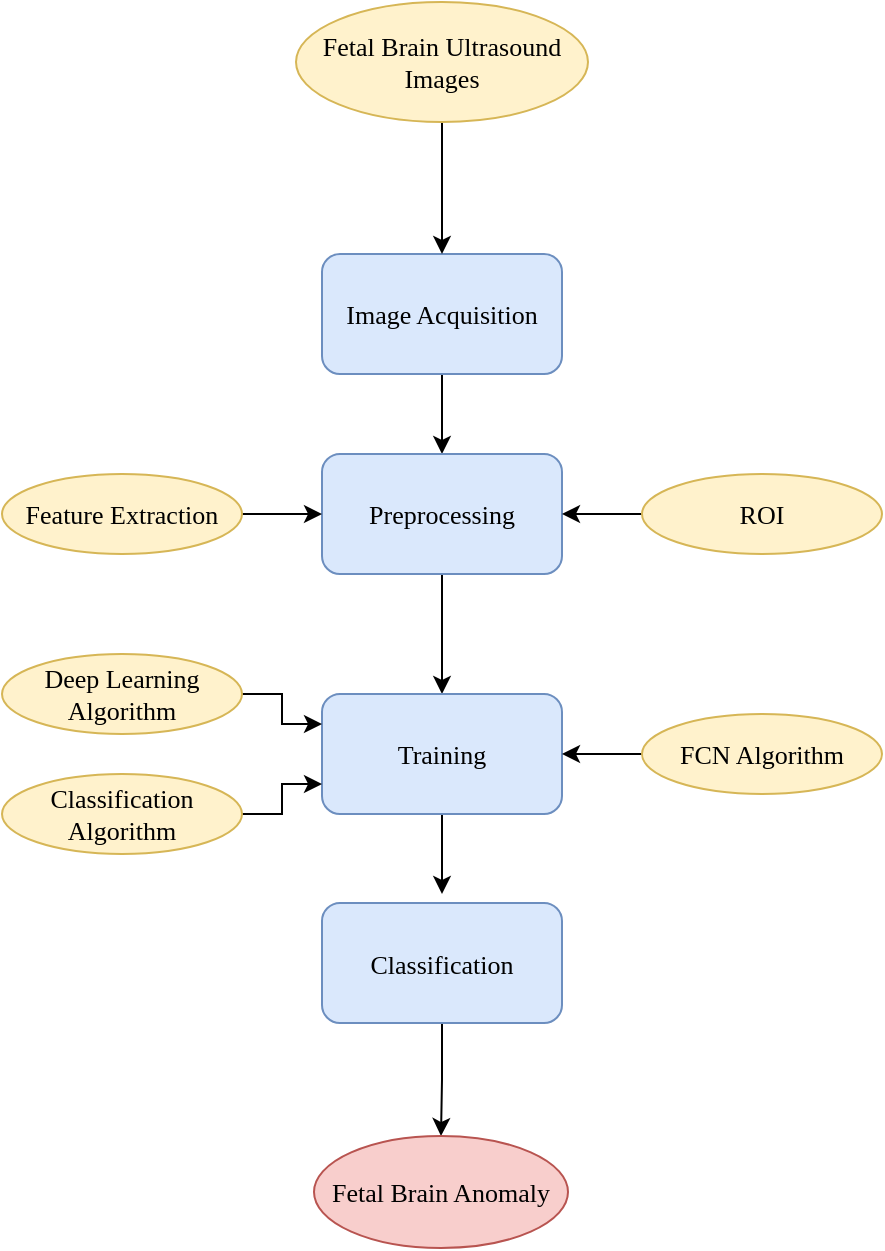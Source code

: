 <mxfile version="24.2.2" type="device">
  <diagram id="IN6Hcz5uRNF_Hfuc14o8" name="Page-1">
    <mxGraphModel dx="1266" dy="687" grid="0" gridSize="10" guides="1" tooltips="1" connect="1" arrows="1" fold="1" page="0" pageScale="1" pageWidth="827" pageHeight="1169" math="0" shadow="0">
      <root>
        <mxCell id="0" />
        <mxCell id="1" parent="0" />
        <mxCell id="CKL8vKGvX0eeEYmBVPlq-23" style="edgeStyle=orthogonalEdgeStyle;rounded=0;orthogonalLoop=1;jettySize=auto;html=1;entryX=0.5;entryY=0;entryDx=0;entryDy=0;fontFamily=Times New Roman;fontSize=13;" parent="1" source="CKL8vKGvX0eeEYmBVPlq-2" target="CKL8vKGvX0eeEYmBVPlq-3" edge="1">
          <mxGeometry relative="1" as="geometry" />
        </mxCell>
        <mxCell id="CKL8vKGvX0eeEYmBVPlq-2" value="Image Acquisition" style="rounded=1;whiteSpace=wrap;html=1;fontFamily=Times New Roman;fontSize=13;fillColor=#dae8fc;strokeColor=#6c8ebf;" parent="1" vertex="1">
          <mxGeometry x="360" y="200" width="120" height="60" as="geometry" />
        </mxCell>
        <mxCell id="CKL8vKGvX0eeEYmBVPlq-33" style="edgeStyle=orthogonalEdgeStyle;rounded=0;orthogonalLoop=1;jettySize=auto;html=1;entryX=0.5;entryY=0;entryDx=0;entryDy=0;fontFamily=Times New Roman;fontSize=13;" parent="1" source="CKL8vKGvX0eeEYmBVPlq-3" target="CKL8vKGvX0eeEYmBVPlq-4" edge="1">
          <mxGeometry relative="1" as="geometry" />
        </mxCell>
        <mxCell id="CKL8vKGvX0eeEYmBVPlq-3" value="Preprocessing" style="rounded=1;whiteSpace=wrap;html=1;fontFamily=Times New Roman;fontSize=13;fillColor=#dae8fc;strokeColor=#6c8ebf;" parent="1" vertex="1">
          <mxGeometry x="360" y="300" width="120" height="60" as="geometry" />
        </mxCell>
        <mxCell id="CKL8vKGvX0eeEYmBVPlq-34" style="edgeStyle=orthogonalEdgeStyle;rounded=0;orthogonalLoop=1;jettySize=auto;html=1;fontFamily=Times New Roman;fontSize=13;" parent="1" source="CKL8vKGvX0eeEYmBVPlq-4" edge="1">
          <mxGeometry relative="1" as="geometry">
            <mxPoint x="420" y="520" as="targetPoint" />
          </mxGeometry>
        </mxCell>
        <mxCell id="CKL8vKGvX0eeEYmBVPlq-4" value="Training" style="rounded=1;whiteSpace=wrap;html=1;fontFamily=Times New Roman;fontSize=13;fillColor=#dae8fc;strokeColor=#6c8ebf;" parent="1" vertex="1">
          <mxGeometry x="360" y="420" width="120" height="60" as="geometry" />
        </mxCell>
        <mxCell id="1hc5lkNXpVUWVW5WvW82-2" style="edgeStyle=orthogonalEdgeStyle;rounded=0;orthogonalLoop=1;jettySize=auto;html=1;entryX=0.5;entryY=0;entryDx=0;entryDy=0;fontFamily=Times New Roman;fontSize=13;" parent="1" source="CKL8vKGvX0eeEYmBVPlq-5" target="CKL8vKGvX0eeEYmBVPlq-15" edge="1">
          <mxGeometry relative="1" as="geometry" />
        </mxCell>
        <mxCell id="CKL8vKGvX0eeEYmBVPlq-5" value="Classification" style="rounded=1;whiteSpace=wrap;html=1;fontFamily=Times New Roman;fontSize=13;fillColor=#dae8fc;strokeColor=#6c8ebf;" parent="1" vertex="1">
          <mxGeometry x="360" y="524.5" width="120" height="60" as="geometry" />
        </mxCell>
        <mxCell id="CKL8vKGvX0eeEYmBVPlq-15" value="Fetal Brain Anomaly" style="ellipse;whiteSpace=wrap;html=1;fontFamily=Times New Roman;fontSize=13;fillColor=#f8cecc;strokeColor=#b85450;" parent="1" vertex="1">
          <mxGeometry x="356" y="641" width="127" height="56" as="geometry" />
        </mxCell>
        <mxCell id="CKL8vKGvX0eeEYmBVPlq-46" style="edgeStyle=orthogonalEdgeStyle;rounded=0;orthogonalLoop=1;jettySize=auto;html=1;entryX=0;entryY=0.25;entryDx=0;entryDy=0;fontFamily=Times New Roman;fontSize=13;" parent="1" source="CKL8vKGvX0eeEYmBVPlq-16" target="CKL8vKGvX0eeEYmBVPlq-4" edge="1">
          <mxGeometry relative="1" as="geometry" />
        </mxCell>
        <mxCell id="CKL8vKGvX0eeEYmBVPlq-16" value="Deep Learning Algorithm" style="ellipse;whiteSpace=wrap;html=1;fontFamily=Times New Roman;fontSize=13;fillColor=#fff2cc;strokeColor=#d6b656;" parent="1" vertex="1">
          <mxGeometry x="200" y="400" width="120" height="40" as="geometry" />
        </mxCell>
        <mxCell id="CKL8vKGvX0eeEYmBVPlq-36" style="edgeStyle=orthogonalEdgeStyle;rounded=0;orthogonalLoop=1;jettySize=auto;html=1;fontFamily=Times New Roman;fontSize=13;" parent="1" source="CKL8vKGvX0eeEYmBVPlq-17" target="CKL8vKGvX0eeEYmBVPlq-3" edge="1">
          <mxGeometry relative="1" as="geometry" />
        </mxCell>
        <mxCell id="CKL8vKGvX0eeEYmBVPlq-17" value="ROI" style="ellipse;whiteSpace=wrap;html=1;fontFamily=Times New Roman;fontSize=13;fillColor=#fff2cc;strokeColor=#d6b656;" parent="1" vertex="1">
          <mxGeometry x="520" y="310" width="120" height="40" as="geometry" />
        </mxCell>
        <mxCell id="CKL8vKGvX0eeEYmBVPlq-37" style="edgeStyle=orthogonalEdgeStyle;rounded=0;orthogonalLoop=1;jettySize=auto;html=1;entryX=0;entryY=0.5;entryDx=0;entryDy=0;fontFamily=Times New Roman;fontSize=13;" parent="1" source="CKL8vKGvX0eeEYmBVPlq-18" target="CKL8vKGvX0eeEYmBVPlq-3" edge="1">
          <mxGeometry relative="1" as="geometry" />
        </mxCell>
        <mxCell id="CKL8vKGvX0eeEYmBVPlq-18" value="Feature Extraction" style="ellipse;whiteSpace=wrap;html=1;fontFamily=Times New Roman;fontSize=13;fillColor=#fff2cc;strokeColor=#d6b656;" parent="1" vertex="1">
          <mxGeometry x="200" y="310" width="120" height="40" as="geometry" />
        </mxCell>
        <mxCell id="CKL8vKGvX0eeEYmBVPlq-35" style="edgeStyle=orthogonalEdgeStyle;rounded=0;orthogonalLoop=1;jettySize=auto;html=1;entryX=1;entryY=0.5;entryDx=0;entryDy=0;fontFamily=Times New Roman;fontSize=13;" parent="1" source="CKL8vKGvX0eeEYmBVPlq-20" target="CKL8vKGvX0eeEYmBVPlq-4" edge="1">
          <mxGeometry relative="1" as="geometry" />
        </mxCell>
        <mxCell id="CKL8vKGvX0eeEYmBVPlq-20" value="FCN Algorithm" style="ellipse;whiteSpace=wrap;html=1;fontFamily=Times New Roman;fontSize=13;fillColor=#fff2cc;strokeColor=#d6b656;" parent="1" vertex="1">
          <mxGeometry x="520" y="430" width="120" height="40" as="geometry" />
        </mxCell>
        <mxCell id="CKL8vKGvX0eeEYmBVPlq-38" style="edgeStyle=orthogonalEdgeStyle;rounded=0;orthogonalLoop=1;jettySize=auto;html=1;entryX=0.5;entryY=0;entryDx=0;entryDy=0;fontFamily=Times New Roman;fontSize=13;" parent="1" source="CKL8vKGvX0eeEYmBVPlq-27" target="CKL8vKGvX0eeEYmBVPlq-2" edge="1">
          <mxGeometry relative="1" as="geometry" />
        </mxCell>
        <mxCell id="CKL8vKGvX0eeEYmBVPlq-27" value="Fetal Brain Ultrasound Images" style="ellipse;whiteSpace=wrap;html=1;fontFamily=Times New Roman;fontSize=13;fillColor=#fff2cc;strokeColor=#d6b656;" parent="1" vertex="1">
          <mxGeometry x="347" y="74" width="146" height="60" as="geometry" />
        </mxCell>
        <mxCell id="CKL8vKGvX0eeEYmBVPlq-45" style="edgeStyle=orthogonalEdgeStyle;rounded=0;orthogonalLoop=1;jettySize=auto;html=1;entryX=0;entryY=0.75;entryDx=0;entryDy=0;fontFamily=Times New Roman;fontSize=13;" parent="1" source="CKL8vKGvX0eeEYmBVPlq-44" target="CKL8vKGvX0eeEYmBVPlq-4" edge="1">
          <mxGeometry relative="1" as="geometry" />
        </mxCell>
        <mxCell id="CKL8vKGvX0eeEYmBVPlq-44" value="Classification Algorithm" style="ellipse;whiteSpace=wrap;html=1;fontFamily=Times New Roman;fontSize=13;fillColor=#fff2cc;strokeColor=#d6b656;" parent="1" vertex="1">
          <mxGeometry x="200" y="460" width="120" height="40" as="geometry" />
        </mxCell>
      </root>
    </mxGraphModel>
  </diagram>
</mxfile>
